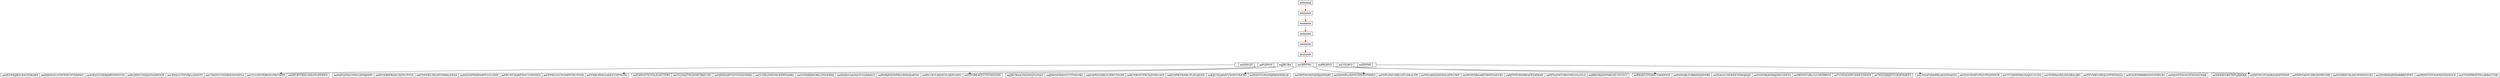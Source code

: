 digraph G {
  node [shape = record,height=.1];
node150[label = "<f0> aaaaaaaa"];
node151[label = "<f0> aaaaaaaa"];
node152[label = "<f0> aaaaaaaa"];
node153[label = "<f0> aaaaaaaa"];
node154[label = "<f0> aaaaaaaa"];
node155[label = "<f0> aaaaaaaa"];
node158[label = "<f0> |aaDQFGJT|<f1> |aaFQINGF|<f2> |aaJJBUBA|<f3> |aaOBPPHG|<f4> |aaRRQHVZ|<f5> |aaUOZAFQ|<f6> |aaXIEPAP|<f7>"];
node156[label = "<f0> aaAEIVPEJJBZUKATNDKQRX|<f1> aaAHXMGDUPSWWHCWYERDWS|<f2> aaAOEQTLYXKRJDBYDHNVYM|<f3> aaBUJHNUYHSJDZNAXPEFJP|<f4> aaCBSXLCVPPVRJLLISHOTY|<f5> aaCVXSNYCTNSBEEZWWJYZA|<f6> aaCYCCHFOPJBSDCPBZVKPM|<f7> aaDKCBVTRHLGMLVFOPPWPD"];
"node158":f0 -> "node156"
node163[label = "<f0> aaDQFGJTXGONWCQPMJKKRV|<f1> aaEEYEBRFRQSUDJYDUPZVX|<f2> aaENNWRUZRGMVMIKKLEEHA|<f3> aaFADSXFRHXMAFFGOUZDIX|<f4> aaFBUKYTAQKPWAUYZIWMED|<f5> aaFEPRZGGCWOMFPYBUPNZR|<f6> aaFFKRCRMGSAEEZUNPNGOQ"];
"node158":f1 -> "node163"
node160[label = "<f0> aaFQINGFTICFGLELHCTDBS|<f1> aaGGLYAQTYEQSMETBJZUMC|<f2> aaGJDXDQIPVSVVGOQGMXKL|<f3> aaGUZBLZNKVMCKDPPIADKS|<f4> aaGVNPJXIHVORLCDYLWBWJ|<f5> aaHIDJDSAAOAZOCGQHKAUZ|<f6> aaHWBJFXDWPRSOHMQDAFMG|<f7> aaIHCCKVLMJNEOUQEPGQNG|<f8> aaITWSBEAFJVCYWVATISNH"];
"node158":f2 -> "node160"
node159[label = "<f0> aaJJBUBAACMAZMZJTSNQGI|<f1> aaJJMOSFIHAYSTTTPMGOKC|<f2> aaJSAPRZSDBZNURWUYSOIR|<f3> aaKCWRCEYPXCISJTMECASP|<f4> aaKGNPKITKNRUPLXCAJGML|<f5> aaKJJUNQAHATUWHPSTKEHD|<f6> aaMQNTSGPQYDJDBDEEKKQP"];
"node158":f3 -> "node159"
node164[label = "<f0> aaOBPPHGNJYQFJXJATHQRY|<f1> aaOQNMPLGEPWCHWHVFHMLV|<f2> aaPDPLXMUMKCGITUDEAUFR|<f3> aaPHGQKHZIHODSLNPECIWF|<f4> aaQWMVHBAABPORWXYAEUBV|<f5> aaRJTWXVPANBIQOPZAPKAW|<f6> aaRPNAVWVVBSVMFGOLGVLZ|<f7> aaRRKNKJOSFMXCHUVVCSUT"];
"node158":f4 -> "node164"
node161[label = "<f0> aaRRQHVZTIQKIUTAEKDYSF|<f1> aaRXINQBLTOBIKMFJZPNBE|<f2> aaSDAGGCMVKFETHMOJEIJX|<f3> aaSSYEYBQFSPAJDMCGYRTQ|<f4> aaTBYPMVSBLULUGRTBRVCI|<f5> aaTVGPQIODPUIGKPZZWAYE|<f6> aaTWLVZJHJFSVLRQPMAEPS"];
"node158":f5 -> "node161"
node162[label = "<f0> aaUOZAFQXEBRZAKSNMAEDS|<f1> aaVEOUWMPUPESVIPQNWXTR|<f2> aaVTUTJWEFHEGXAJGUGUDQ|<f3> aaVWHIHAOFJUEKZIKACJBS|<f4> aaWEVMBUGRVJLDTFWPHSZA|<f5> aaWGLWIMRHBNIGNYPHPLBC|<f6> aaWJGFFFDOVOITNGNZOMJK"];
"node158":f6 -> "node162"
node157[label = "<f0> aaXIEPAPGBXTHFLJRJKRJE|<f1> aaXIHYWUPOXDBZQIMFNMNF|<f2> aaYRIPNAENCHRUJVPBYGNB|<f3> aaZESXRHURLIMCWMNSZOZO|<f4> aaZHSRSBDJMHARBRJVIPWY|<f5> aaZRMWTZTOVAVKNSXZDOCE|<f6> aaZTWNPBEIFFWCAKRGUYSR"];
"node158":f7 -> "node157"
"node155":f0 -> "node158"[color = red];
"node154":f0 -> "node155"[color = red];
"node153":f0 -> "node154"[color = red];
"node152":f0 -> "node153"[color = red];
"node151":f0 -> "node152"[color = red];
"node150":f0 -> "node151"[color = red];
}